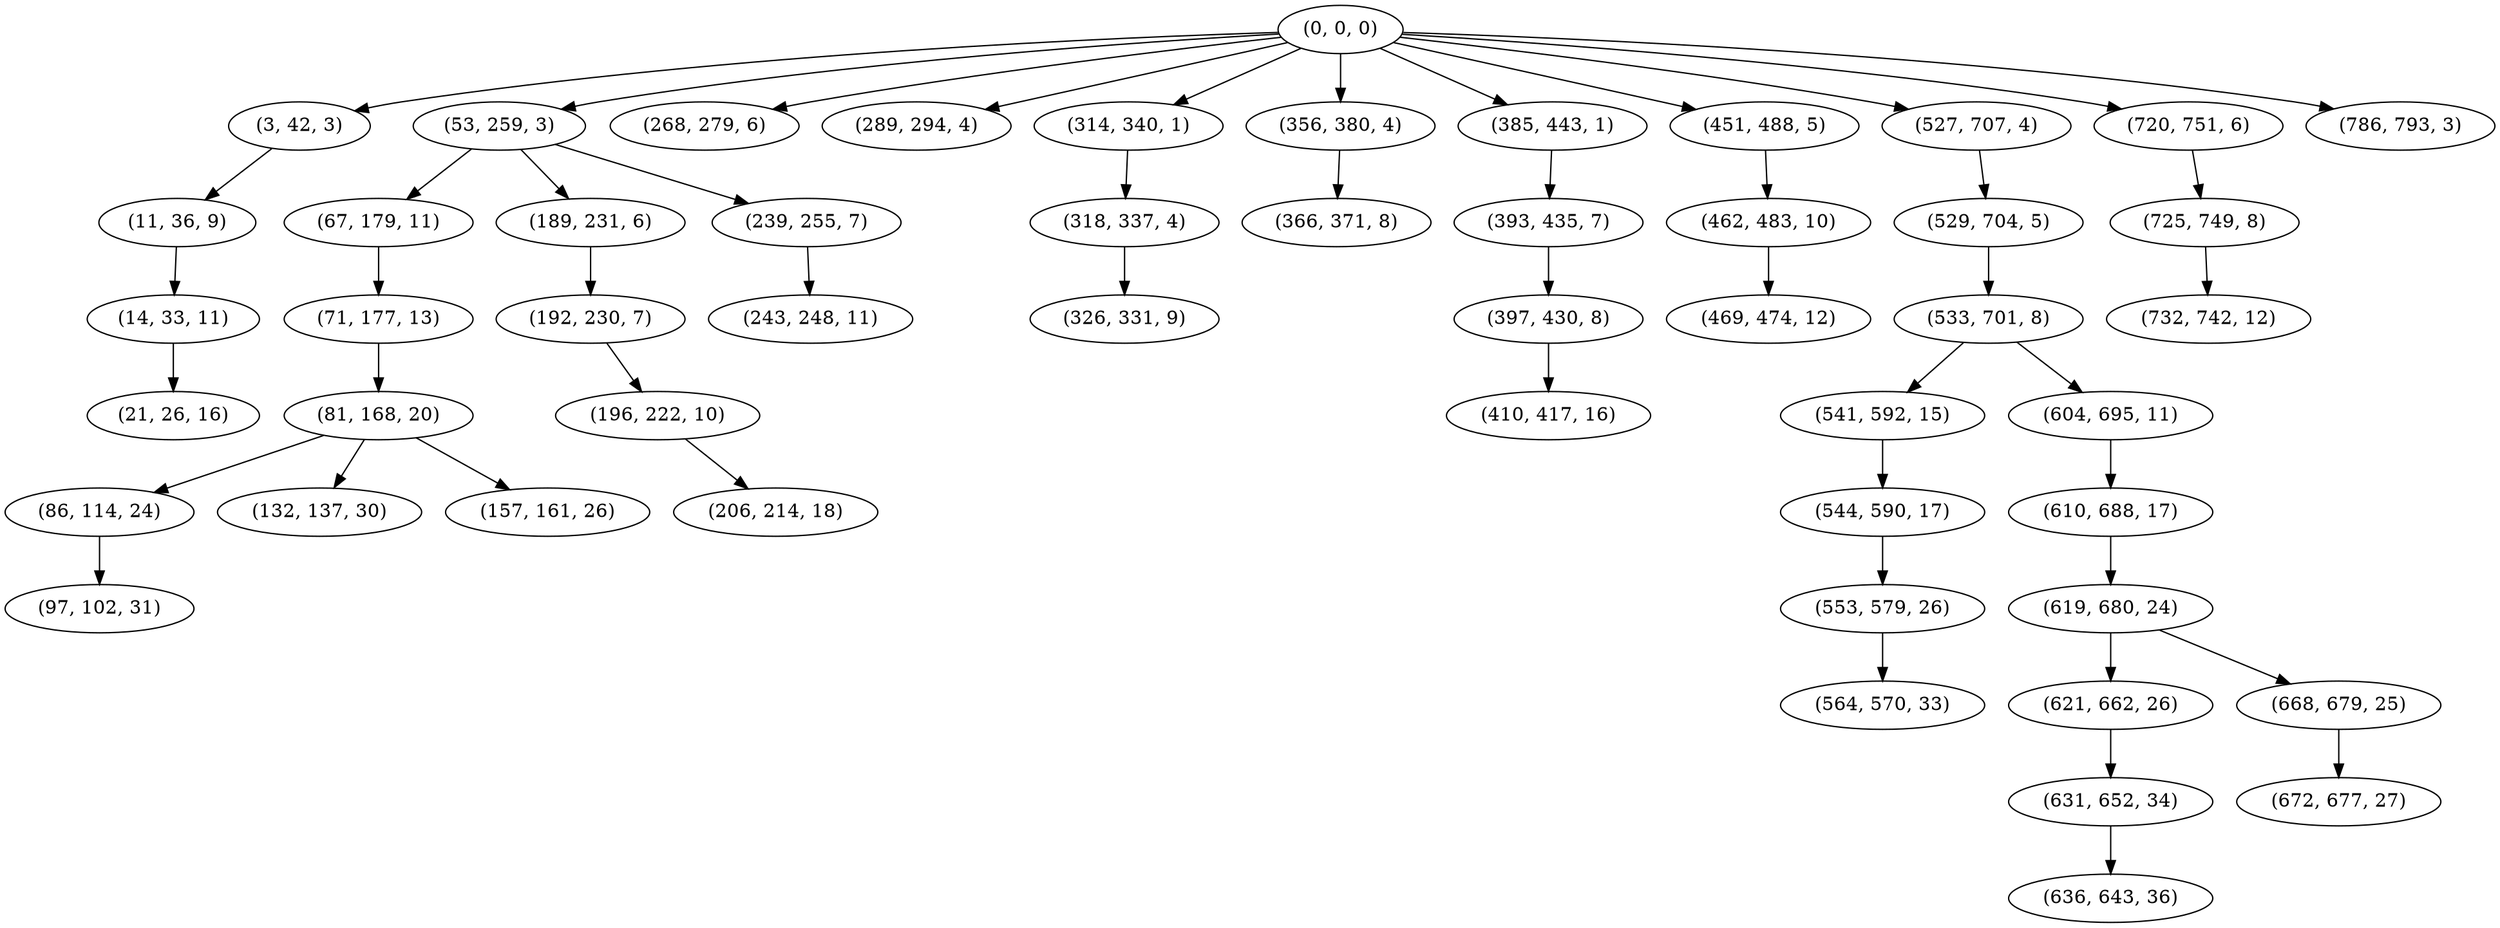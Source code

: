 digraph tree {
    "(0, 0, 0)";
    "(3, 42, 3)";
    "(11, 36, 9)";
    "(14, 33, 11)";
    "(21, 26, 16)";
    "(53, 259, 3)";
    "(67, 179, 11)";
    "(71, 177, 13)";
    "(81, 168, 20)";
    "(86, 114, 24)";
    "(97, 102, 31)";
    "(132, 137, 30)";
    "(157, 161, 26)";
    "(189, 231, 6)";
    "(192, 230, 7)";
    "(196, 222, 10)";
    "(206, 214, 18)";
    "(239, 255, 7)";
    "(243, 248, 11)";
    "(268, 279, 6)";
    "(289, 294, 4)";
    "(314, 340, 1)";
    "(318, 337, 4)";
    "(326, 331, 9)";
    "(356, 380, 4)";
    "(366, 371, 8)";
    "(385, 443, 1)";
    "(393, 435, 7)";
    "(397, 430, 8)";
    "(410, 417, 16)";
    "(451, 488, 5)";
    "(462, 483, 10)";
    "(469, 474, 12)";
    "(527, 707, 4)";
    "(529, 704, 5)";
    "(533, 701, 8)";
    "(541, 592, 15)";
    "(544, 590, 17)";
    "(553, 579, 26)";
    "(564, 570, 33)";
    "(604, 695, 11)";
    "(610, 688, 17)";
    "(619, 680, 24)";
    "(621, 662, 26)";
    "(631, 652, 34)";
    "(636, 643, 36)";
    "(668, 679, 25)";
    "(672, 677, 27)";
    "(720, 751, 6)";
    "(725, 749, 8)";
    "(732, 742, 12)";
    "(786, 793, 3)";
    "(0, 0, 0)" -> "(3, 42, 3)";
    "(0, 0, 0)" -> "(53, 259, 3)";
    "(0, 0, 0)" -> "(268, 279, 6)";
    "(0, 0, 0)" -> "(289, 294, 4)";
    "(0, 0, 0)" -> "(314, 340, 1)";
    "(0, 0, 0)" -> "(356, 380, 4)";
    "(0, 0, 0)" -> "(385, 443, 1)";
    "(0, 0, 0)" -> "(451, 488, 5)";
    "(0, 0, 0)" -> "(527, 707, 4)";
    "(0, 0, 0)" -> "(720, 751, 6)";
    "(0, 0, 0)" -> "(786, 793, 3)";
    "(3, 42, 3)" -> "(11, 36, 9)";
    "(11, 36, 9)" -> "(14, 33, 11)";
    "(14, 33, 11)" -> "(21, 26, 16)";
    "(53, 259, 3)" -> "(67, 179, 11)";
    "(53, 259, 3)" -> "(189, 231, 6)";
    "(53, 259, 3)" -> "(239, 255, 7)";
    "(67, 179, 11)" -> "(71, 177, 13)";
    "(71, 177, 13)" -> "(81, 168, 20)";
    "(81, 168, 20)" -> "(86, 114, 24)";
    "(81, 168, 20)" -> "(132, 137, 30)";
    "(81, 168, 20)" -> "(157, 161, 26)";
    "(86, 114, 24)" -> "(97, 102, 31)";
    "(189, 231, 6)" -> "(192, 230, 7)";
    "(192, 230, 7)" -> "(196, 222, 10)";
    "(196, 222, 10)" -> "(206, 214, 18)";
    "(239, 255, 7)" -> "(243, 248, 11)";
    "(314, 340, 1)" -> "(318, 337, 4)";
    "(318, 337, 4)" -> "(326, 331, 9)";
    "(356, 380, 4)" -> "(366, 371, 8)";
    "(385, 443, 1)" -> "(393, 435, 7)";
    "(393, 435, 7)" -> "(397, 430, 8)";
    "(397, 430, 8)" -> "(410, 417, 16)";
    "(451, 488, 5)" -> "(462, 483, 10)";
    "(462, 483, 10)" -> "(469, 474, 12)";
    "(527, 707, 4)" -> "(529, 704, 5)";
    "(529, 704, 5)" -> "(533, 701, 8)";
    "(533, 701, 8)" -> "(541, 592, 15)";
    "(533, 701, 8)" -> "(604, 695, 11)";
    "(541, 592, 15)" -> "(544, 590, 17)";
    "(544, 590, 17)" -> "(553, 579, 26)";
    "(553, 579, 26)" -> "(564, 570, 33)";
    "(604, 695, 11)" -> "(610, 688, 17)";
    "(610, 688, 17)" -> "(619, 680, 24)";
    "(619, 680, 24)" -> "(621, 662, 26)";
    "(619, 680, 24)" -> "(668, 679, 25)";
    "(621, 662, 26)" -> "(631, 652, 34)";
    "(631, 652, 34)" -> "(636, 643, 36)";
    "(668, 679, 25)" -> "(672, 677, 27)";
    "(720, 751, 6)" -> "(725, 749, 8)";
    "(725, 749, 8)" -> "(732, 742, 12)";
}
